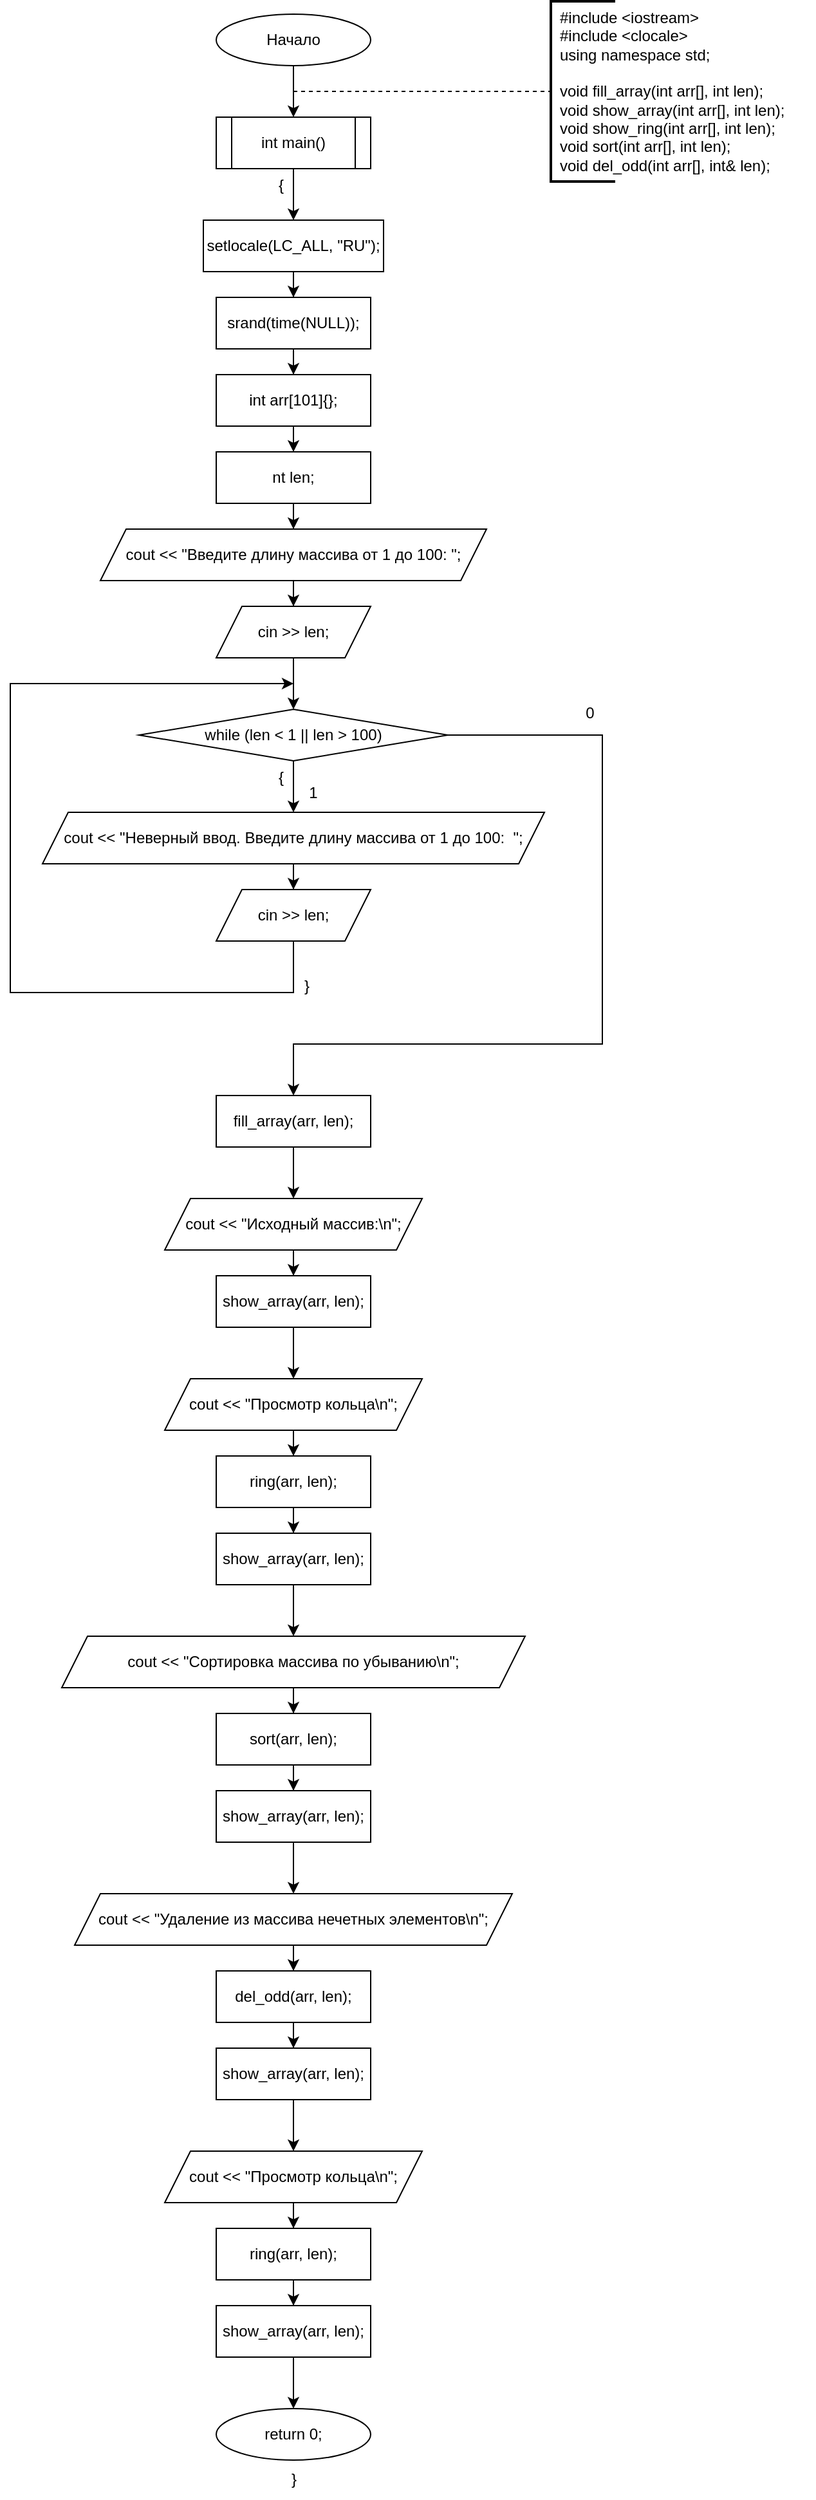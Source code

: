 <mxfile version="25.0.2" pages="6">
  <diagram name="main" id="YFpKVsFgdkM4adxMv6vV">
    <mxGraphModel dx="1985" dy="1103" grid="1" gridSize="10" guides="1" tooltips="1" connect="1" arrows="1" fold="1" page="1" pageScale="1" pageWidth="827" pageHeight="1169" math="0" shadow="0">
      <root>
        <mxCell id="0" />
        <mxCell id="1" parent="0" />
        <mxCell id="N08GPsVAarcSek8tAdOz-5" value="" style="edgeStyle=orthogonalEdgeStyle;rounded=0;orthogonalLoop=1;jettySize=auto;html=1;" parent="1" source="N08GPsVAarcSek8tAdOz-2" target="N08GPsVAarcSek8tAdOz-4" edge="1">
          <mxGeometry relative="1" as="geometry" />
        </mxCell>
        <mxCell id="N08GPsVAarcSek8tAdOz-2" value="Начало" style="ellipse;whiteSpace=wrap;html=1;" parent="1" vertex="1">
          <mxGeometry x="300" y="80" width="120" height="40" as="geometry" />
        </mxCell>
        <mxCell id="N08GPsVAarcSek8tAdOz-10" value="" style="edgeStyle=orthogonalEdgeStyle;rounded=0;orthogonalLoop=1;jettySize=auto;html=1;" parent="1" source="N08GPsVAarcSek8tAdOz-4" target="N08GPsVAarcSek8tAdOz-9" edge="1">
          <mxGeometry relative="1" as="geometry" />
        </mxCell>
        <mxCell id="N08GPsVAarcSek8tAdOz-4" value="int main()" style="shape=process;whiteSpace=wrap;html=1;backgroundOutline=1;" parent="1" vertex="1">
          <mxGeometry x="300" y="160" width="120" height="40" as="geometry" />
        </mxCell>
        <mxCell id="N08GPsVAarcSek8tAdOz-6" value="" style="endArrow=none;dashed=1;html=1;rounded=0;" parent="1" target="N08GPsVAarcSek8tAdOz-7" edge="1">
          <mxGeometry width="50" height="50" relative="1" as="geometry">
            <mxPoint x="360" y="140" as="sourcePoint" />
            <mxPoint x="520" y="140" as="targetPoint" />
          </mxGeometry>
        </mxCell>
        <mxCell id="N08GPsVAarcSek8tAdOz-7" value="" style="strokeWidth=2;html=1;shape=mxgraph.flowchart.annotation_1;align=left;pointerEvents=1;" parent="1" vertex="1">
          <mxGeometry x="560" y="70" width="50" height="140" as="geometry" />
        </mxCell>
        <mxCell id="N08GPsVAarcSek8tAdOz-8" value="&lt;div&gt;#include &amp;lt;iostream&amp;gt;&lt;/div&gt;&lt;div&gt;#include &amp;lt;clocale&amp;gt;&lt;/div&gt;&lt;div&gt;using namespace std;&lt;/div&gt;&lt;div&gt;&lt;br&gt;&lt;/div&gt;&lt;div&gt;void fill_array(int arr[], int len);&lt;/div&gt;&lt;div&gt;void show_array(int arr[], int len);&lt;/div&gt;&lt;div&gt;void show_ring(int arr[], int len);&lt;/div&gt;&lt;div&gt;void sort(int arr[], int len);&lt;/div&gt;&lt;div&gt;void del_odd(int arr[], int&amp;amp; len);&lt;/div&gt;" style="text;html=1;align=left;verticalAlign=middle;resizable=0;points=[];autosize=1;strokeColor=none;fillColor=none;" parent="1" vertex="1">
          <mxGeometry x="565" y="70" width="200" height="140" as="geometry" />
        </mxCell>
        <mxCell id="N08GPsVAarcSek8tAdOz-13" value="" style="edgeStyle=orthogonalEdgeStyle;rounded=0;orthogonalLoop=1;jettySize=auto;html=1;" parent="1" source="N08GPsVAarcSek8tAdOz-9" target="N08GPsVAarcSek8tAdOz-12" edge="1">
          <mxGeometry relative="1" as="geometry" />
        </mxCell>
        <mxCell id="N08GPsVAarcSek8tAdOz-9" value="setlocale(LC_ALL, &quot;RU&quot;);" style="whiteSpace=wrap;html=1;" parent="1" vertex="1">
          <mxGeometry x="290" y="240" width="140" height="40" as="geometry" />
        </mxCell>
        <mxCell id="N08GPsVAarcSek8tAdOz-11" value="{" style="text;html=1;align=center;verticalAlign=middle;resizable=0;points=[];autosize=1;strokeColor=none;fillColor=none;" parent="1" vertex="1">
          <mxGeometry x="335" y="198" width="30" height="30" as="geometry" />
        </mxCell>
        <mxCell id="N08GPsVAarcSek8tAdOz-15" value="" style="edgeStyle=orthogonalEdgeStyle;rounded=0;orthogonalLoop=1;jettySize=auto;html=1;" parent="1" source="N08GPsVAarcSek8tAdOz-12" target="N08GPsVAarcSek8tAdOz-14" edge="1">
          <mxGeometry relative="1" as="geometry" />
        </mxCell>
        <mxCell id="N08GPsVAarcSek8tAdOz-12" value="srand(time(NULL));" style="whiteSpace=wrap;html=1;" parent="1" vertex="1">
          <mxGeometry x="300" y="300" width="120" height="40" as="geometry" />
        </mxCell>
        <mxCell id="N08GPsVAarcSek8tAdOz-17" value="" style="edgeStyle=orthogonalEdgeStyle;rounded=0;orthogonalLoop=1;jettySize=auto;html=1;" parent="1" source="N08GPsVAarcSek8tAdOz-14" target="N08GPsVAarcSek8tAdOz-16" edge="1">
          <mxGeometry relative="1" as="geometry" />
        </mxCell>
        <mxCell id="N08GPsVAarcSek8tAdOz-14" value="int arr[101]{};" style="whiteSpace=wrap;html=1;" parent="1" vertex="1">
          <mxGeometry x="300" y="360" width="120" height="40" as="geometry" />
        </mxCell>
        <mxCell id="N08GPsVAarcSek8tAdOz-19" value="" style="edgeStyle=orthogonalEdgeStyle;rounded=0;orthogonalLoop=1;jettySize=auto;html=1;" parent="1" source="N08GPsVAarcSek8tAdOz-16" target="N08GPsVAarcSek8tAdOz-18" edge="1">
          <mxGeometry relative="1" as="geometry" />
        </mxCell>
        <mxCell id="N08GPsVAarcSek8tAdOz-16" value="nt len;" style="whiteSpace=wrap;html=1;" parent="1" vertex="1">
          <mxGeometry x="300" y="420" width="120" height="40" as="geometry" />
        </mxCell>
        <mxCell id="N08GPsVAarcSek8tAdOz-21" value="" style="edgeStyle=orthogonalEdgeStyle;rounded=0;orthogonalLoop=1;jettySize=auto;html=1;" parent="1" source="N08GPsVAarcSek8tAdOz-18" target="N08GPsVAarcSek8tAdOz-20" edge="1">
          <mxGeometry relative="1" as="geometry" />
        </mxCell>
        <mxCell id="N08GPsVAarcSek8tAdOz-18" value="cout &amp;lt;&amp;lt; &quot;Введите длину массива от 1 до 100: &quot;;" style="shape=parallelogram;perimeter=parallelogramPerimeter;whiteSpace=wrap;html=1;fixedSize=1;" parent="1" vertex="1">
          <mxGeometry x="210" y="480" width="300" height="40" as="geometry" />
        </mxCell>
        <mxCell id="N08GPsVAarcSek8tAdOz-23" value="" style="edgeStyle=orthogonalEdgeStyle;rounded=0;orthogonalLoop=1;jettySize=auto;html=1;" parent="1" source="N08GPsVAarcSek8tAdOz-20" target="N08GPsVAarcSek8tAdOz-22" edge="1">
          <mxGeometry relative="1" as="geometry" />
        </mxCell>
        <mxCell id="N08GPsVAarcSek8tAdOz-20" value="cin &amp;gt;&amp;gt; len;" style="shape=parallelogram;perimeter=parallelogramPerimeter;whiteSpace=wrap;html=1;fixedSize=1;" parent="1" vertex="1">
          <mxGeometry x="300" y="540" width="120" height="40" as="geometry" />
        </mxCell>
        <mxCell id="N08GPsVAarcSek8tAdOz-25" value="" style="edgeStyle=orthogonalEdgeStyle;rounded=0;orthogonalLoop=1;jettySize=auto;html=1;" parent="1" source="N08GPsVAarcSek8tAdOz-22" target="N08GPsVAarcSek8tAdOz-24" edge="1">
          <mxGeometry relative="1" as="geometry" />
        </mxCell>
        <mxCell id="N08GPsVAarcSek8tAdOz-31" style="edgeStyle=orthogonalEdgeStyle;rounded=0;orthogonalLoop=1;jettySize=auto;html=1;entryX=0.5;entryY=0;entryDx=0;entryDy=0;" parent="1" source="N08GPsVAarcSek8tAdOz-22" target="N08GPsVAarcSek8tAdOz-34" edge="1">
          <mxGeometry relative="1" as="geometry">
            <mxPoint x="360" y="920" as="targetPoint" />
            <Array as="points">
              <mxPoint x="600" y="640" />
              <mxPoint x="600" y="880" />
              <mxPoint x="360" y="880" />
            </Array>
          </mxGeometry>
        </mxCell>
        <mxCell id="N08GPsVAarcSek8tAdOz-22" value="while (len &amp;lt; 1 || len &amp;gt; 100)" style="rhombus;whiteSpace=wrap;html=1;" parent="1" vertex="1">
          <mxGeometry x="240" y="620" width="240" height="40" as="geometry" />
        </mxCell>
        <mxCell id="N08GPsVAarcSek8tAdOz-29" value="" style="edgeStyle=orthogonalEdgeStyle;rounded=0;orthogonalLoop=1;jettySize=auto;html=1;" parent="1" source="N08GPsVAarcSek8tAdOz-24" target="N08GPsVAarcSek8tAdOz-28" edge="1">
          <mxGeometry relative="1" as="geometry" />
        </mxCell>
        <mxCell id="N08GPsVAarcSek8tAdOz-24" value="cout &amp;lt;&amp;lt; &quot;Неверный ввод. Введите длину массива от 1 до 100:&amp;nbsp; &quot;;" style="shape=parallelogram;perimeter=parallelogramPerimeter;whiteSpace=wrap;html=1;fixedSize=1;" parent="1" vertex="1">
          <mxGeometry x="165" y="700" width="390" height="40" as="geometry" />
        </mxCell>
        <mxCell id="N08GPsVAarcSek8tAdOz-26" value="{" style="text;html=1;align=center;verticalAlign=middle;resizable=0;points=[];autosize=1;strokeColor=none;fillColor=none;" parent="1" vertex="1">
          <mxGeometry x="335" y="658" width="30" height="30" as="geometry" />
        </mxCell>
        <mxCell id="N08GPsVAarcSek8tAdOz-27" value="1" style="text;html=1;align=center;verticalAlign=middle;resizable=0;points=[];autosize=1;strokeColor=none;fillColor=none;" parent="1" vertex="1">
          <mxGeometry x="360" y="670" width="30" height="30" as="geometry" />
        </mxCell>
        <mxCell id="N08GPsVAarcSek8tAdOz-30" style="edgeStyle=orthogonalEdgeStyle;rounded=0;orthogonalLoop=1;jettySize=auto;html=1;exitX=0.5;exitY=1;exitDx=0;exitDy=0;" parent="1" source="N08GPsVAarcSek8tAdOz-28" edge="1">
          <mxGeometry relative="1" as="geometry">
            <mxPoint x="360" y="600" as="targetPoint" />
            <Array as="points">
              <mxPoint x="360" y="840" />
              <mxPoint x="140" y="840" />
            </Array>
          </mxGeometry>
        </mxCell>
        <mxCell id="N08GPsVAarcSek8tAdOz-28" value="cin &amp;gt;&amp;gt; len;" style="shape=parallelogram;perimeter=parallelogramPerimeter;whiteSpace=wrap;html=1;fixedSize=1;" parent="1" vertex="1">
          <mxGeometry x="300" y="760" width="120" height="40" as="geometry" />
        </mxCell>
        <mxCell id="N08GPsVAarcSek8tAdOz-32" value="0" style="text;html=1;align=center;verticalAlign=middle;resizable=0;points=[];autosize=1;strokeColor=none;fillColor=none;" parent="1" vertex="1">
          <mxGeometry x="575" y="608" width="30" height="30" as="geometry" />
        </mxCell>
        <mxCell id="N08GPsVAarcSek8tAdOz-33" value="}" style="text;html=1;align=center;verticalAlign=middle;resizable=0;points=[];autosize=1;strokeColor=none;fillColor=none;" parent="1" vertex="1">
          <mxGeometry x="355" y="820" width="30" height="30" as="geometry" />
        </mxCell>
        <mxCell id="N08GPsVAarcSek8tAdOz-36" value="" style="edgeStyle=orthogonalEdgeStyle;rounded=0;orthogonalLoop=1;jettySize=auto;html=1;" parent="1" source="N08GPsVAarcSek8tAdOz-34" target="N08GPsVAarcSek8tAdOz-35" edge="1">
          <mxGeometry relative="1" as="geometry" />
        </mxCell>
        <mxCell id="N08GPsVAarcSek8tAdOz-34" value="fill_array(arr, len);" style="rounded=0;whiteSpace=wrap;html=1;" parent="1" vertex="1">
          <mxGeometry x="300" y="920" width="120" height="40" as="geometry" />
        </mxCell>
        <mxCell id="N08GPsVAarcSek8tAdOz-40" value="" style="edgeStyle=orthogonalEdgeStyle;rounded=0;orthogonalLoop=1;jettySize=auto;html=1;" parent="1" source="N08GPsVAarcSek8tAdOz-35" target="N08GPsVAarcSek8tAdOz-39" edge="1">
          <mxGeometry relative="1" as="geometry" />
        </mxCell>
        <mxCell id="N08GPsVAarcSek8tAdOz-35" value="cout &amp;lt;&amp;lt; &quot;Исходный массив:\n&quot;;" style="shape=parallelogram;perimeter=parallelogramPerimeter;whiteSpace=wrap;html=1;fixedSize=1;rounded=0;" parent="1" vertex="1">
          <mxGeometry x="260" y="1000" width="200" height="40" as="geometry" />
        </mxCell>
        <mxCell id="N08GPsVAarcSek8tAdOz-42" value="" style="edgeStyle=orthogonalEdgeStyle;rounded=0;orthogonalLoop=1;jettySize=auto;html=1;" parent="1" source="N08GPsVAarcSek8tAdOz-39" target="N08GPsVAarcSek8tAdOz-41" edge="1">
          <mxGeometry relative="1" as="geometry" />
        </mxCell>
        <mxCell id="N08GPsVAarcSek8tAdOz-39" value="show_array(arr, len);" style="whiteSpace=wrap;html=1;rounded=0;" parent="1" vertex="1">
          <mxGeometry x="300" y="1060" width="120" height="40" as="geometry" />
        </mxCell>
        <mxCell id="N08GPsVAarcSek8tAdOz-44" value="" style="edgeStyle=orthogonalEdgeStyle;rounded=0;orthogonalLoop=1;jettySize=auto;html=1;" parent="1" source="N08GPsVAarcSek8tAdOz-41" target="zgWOPYCDHgMhKKm8NiEE-2" edge="1">
          <mxGeometry relative="1" as="geometry">
            <mxPoint x="360" y="1200" as="targetPoint" />
          </mxGeometry>
        </mxCell>
        <mxCell id="N08GPsVAarcSek8tAdOz-41" value="cout &amp;lt;&amp;lt; &quot;Просмотр кольца\n&quot;;" style="shape=parallelogram;perimeter=parallelogramPerimeter;whiteSpace=wrap;html=1;fixedSize=1;rounded=0;" parent="1" vertex="1">
          <mxGeometry x="260" y="1140" width="200" height="40" as="geometry" />
        </mxCell>
        <mxCell id="N08GPsVAarcSek8tAdOz-48" value="" style="edgeStyle=orthogonalEdgeStyle;rounded=0;orthogonalLoop=1;jettySize=auto;html=1;" parent="1" source="N08GPsVAarcSek8tAdOz-45" target="N08GPsVAarcSek8tAdOz-47" edge="1">
          <mxGeometry relative="1" as="geometry" />
        </mxCell>
        <mxCell id="N08GPsVAarcSek8tAdOz-45" value="cout &amp;lt;&amp;lt; &quot;Сортировка массива по убыванию\n&quot;;" style="shape=parallelogram;perimeter=parallelogramPerimeter;whiteSpace=wrap;html=1;fixedSize=1;rounded=0;" parent="1" vertex="1">
          <mxGeometry x="180" y="1340" width="360" height="40" as="geometry" />
        </mxCell>
        <mxCell id="N08GPsVAarcSek8tAdOz-50" value="" style="edgeStyle=orthogonalEdgeStyle;rounded=0;orthogonalLoop=1;jettySize=auto;html=1;" parent="1" source="N08GPsVAarcSek8tAdOz-47" target="N08GPsVAarcSek8tAdOz-49" edge="1">
          <mxGeometry relative="1" as="geometry" />
        </mxCell>
        <mxCell id="N08GPsVAarcSek8tAdOz-47" value="sort(arr, len);" style="whiteSpace=wrap;html=1;rounded=0;" parent="1" vertex="1">
          <mxGeometry x="300" y="1400" width="120" height="40" as="geometry" />
        </mxCell>
        <mxCell id="N08GPsVAarcSek8tAdOz-52" value="" style="edgeStyle=orthogonalEdgeStyle;rounded=0;orthogonalLoop=1;jettySize=auto;html=1;" parent="1" source="N08GPsVAarcSek8tAdOz-49" target="N08GPsVAarcSek8tAdOz-51" edge="1">
          <mxGeometry relative="1" as="geometry" />
        </mxCell>
        <mxCell id="N08GPsVAarcSek8tAdOz-49" value="show_array(arr, len);" style="whiteSpace=wrap;html=1;rounded=0;" parent="1" vertex="1">
          <mxGeometry x="300" y="1460" width="120" height="40" as="geometry" />
        </mxCell>
        <mxCell id="N08GPsVAarcSek8tAdOz-54" value="" style="edgeStyle=orthogonalEdgeStyle;rounded=0;orthogonalLoop=1;jettySize=auto;html=1;" parent="1" source="N08GPsVAarcSek8tAdOz-51" target="N08GPsVAarcSek8tAdOz-53" edge="1">
          <mxGeometry relative="1" as="geometry" />
        </mxCell>
        <mxCell id="N08GPsVAarcSek8tAdOz-51" value="cout &amp;lt;&amp;lt; &quot;Удаление из массива нечетных элементов\n&quot;;" style="shape=parallelogram;perimeter=parallelogramPerimeter;whiteSpace=wrap;html=1;fixedSize=1;rounded=0;" parent="1" vertex="1">
          <mxGeometry x="190" y="1540" width="340" height="40" as="geometry" />
        </mxCell>
        <mxCell id="N08GPsVAarcSek8tAdOz-56" value="" style="edgeStyle=orthogonalEdgeStyle;rounded=0;orthogonalLoop=1;jettySize=auto;html=1;" parent="1" source="N08GPsVAarcSek8tAdOz-53" target="N08GPsVAarcSek8tAdOz-55" edge="1">
          <mxGeometry relative="1" as="geometry" />
        </mxCell>
        <mxCell id="N08GPsVAarcSek8tAdOz-53" value="del_odd(arr, len);" style="whiteSpace=wrap;html=1;rounded=0;" parent="1" vertex="1">
          <mxGeometry x="300" y="1600" width="120" height="40" as="geometry" />
        </mxCell>
        <mxCell id="N08GPsVAarcSek8tAdOz-58" value="" style="edgeStyle=orthogonalEdgeStyle;rounded=0;orthogonalLoop=1;jettySize=auto;html=1;entryX=0.5;entryY=0;entryDx=0;entryDy=0;" parent="1" source="N08GPsVAarcSek8tAdOz-55" target="zgWOPYCDHgMhKKm8NiEE-7" edge="1">
          <mxGeometry relative="1" as="geometry">
            <mxPoint x="360" y="1740" as="targetPoint" />
          </mxGeometry>
        </mxCell>
        <mxCell id="N08GPsVAarcSek8tAdOz-55" value="show_array(arr, len);" style="whiteSpace=wrap;html=1;rounded=0;" parent="1" vertex="1">
          <mxGeometry x="300" y="1660" width="120" height="40" as="geometry" />
        </mxCell>
        <mxCell id="N08GPsVAarcSek8tAdOz-61" value="return 0;" style="ellipse;whiteSpace=wrap;html=1;" parent="1" vertex="1">
          <mxGeometry x="300" y="1940" width="120" height="40" as="geometry" />
        </mxCell>
        <mxCell id="N08GPsVAarcSek8tAdOz-63" value="}" style="text;html=1;align=center;verticalAlign=middle;resizable=0;points=[];autosize=1;strokeColor=none;fillColor=none;" parent="1" vertex="1">
          <mxGeometry x="345" y="1980" width="30" height="30" as="geometry" />
        </mxCell>
        <mxCell id="zgWOPYCDHgMhKKm8NiEE-4" value="" style="edgeStyle=orthogonalEdgeStyle;rounded=0;orthogonalLoop=1;jettySize=auto;html=1;" parent="1" source="zgWOPYCDHgMhKKm8NiEE-2" target="zgWOPYCDHgMhKKm8NiEE-3" edge="1">
          <mxGeometry relative="1" as="geometry" />
        </mxCell>
        <mxCell id="zgWOPYCDHgMhKKm8NiEE-2" value="ring(arr, len);" style="rounded=0;whiteSpace=wrap;html=1;" parent="1" vertex="1">
          <mxGeometry x="300" y="1200" width="120" height="40" as="geometry" />
        </mxCell>
        <mxCell id="zgWOPYCDHgMhKKm8NiEE-5" style="edgeStyle=orthogonalEdgeStyle;rounded=0;orthogonalLoop=1;jettySize=auto;html=1;entryX=0.5;entryY=0;entryDx=0;entryDy=0;" parent="1" source="zgWOPYCDHgMhKKm8NiEE-3" target="N08GPsVAarcSek8tAdOz-45" edge="1">
          <mxGeometry relative="1" as="geometry" />
        </mxCell>
        <mxCell id="zgWOPYCDHgMhKKm8NiEE-3" value="show_array(arr, len);" style="whiteSpace=wrap;html=1;rounded=0;" parent="1" vertex="1">
          <mxGeometry x="300" y="1260" width="120" height="40" as="geometry" />
        </mxCell>
        <mxCell id="zgWOPYCDHgMhKKm8NiEE-6" value="" style="edgeStyle=orthogonalEdgeStyle;rounded=0;orthogonalLoop=1;jettySize=auto;html=1;" parent="1" source="zgWOPYCDHgMhKKm8NiEE-7" target="zgWOPYCDHgMhKKm8NiEE-9" edge="1">
          <mxGeometry relative="1" as="geometry">
            <mxPoint x="360" y="1800" as="targetPoint" />
          </mxGeometry>
        </mxCell>
        <mxCell id="zgWOPYCDHgMhKKm8NiEE-7" value="cout &amp;lt;&amp;lt; &quot;Просмотр кольца\n&quot;;" style="shape=parallelogram;perimeter=parallelogramPerimeter;whiteSpace=wrap;html=1;fixedSize=1;rounded=0;" parent="1" vertex="1">
          <mxGeometry x="260" y="1740" width="200" height="40" as="geometry" />
        </mxCell>
        <mxCell id="zgWOPYCDHgMhKKm8NiEE-8" value="" style="edgeStyle=orthogonalEdgeStyle;rounded=0;orthogonalLoop=1;jettySize=auto;html=1;" parent="1" source="zgWOPYCDHgMhKKm8NiEE-9" target="zgWOPYCDHgMhKKm8NiEE-10" edge="1">
          <mxGeometry relative="1" as="geometry" />
        </mxCell>
        <mxCell id="zgWOPYCDHgMhKKm8NiEE-9" value="ring(arr, len);" style="rounded=0;whiteSpace=wrap;html=1;" parent="1" vertex="1">
          <mxGeometry x="300" y="1800" width="120" height="40" as="geometry" />
        </mxCell>
        <mxCell id="zgWOPYCDHgMhKKm8NiEE-11" style="edgeStyle=orthogonalEdgeStyle;rounded=0;orthogonalLoop=1;jettySize=auto;html=1;entryX=0.5;entryY=0;entryDx=0;entryDy=0;" parent="1" source="zgWOPYCDHgMhKKm8NiEE-10" target="N08GPsVAarcSek8tAdOz-61" edge="1">
          <mxGeometry relative="1" as="geometry" />
        </mxCell>
        <mxCell id="zgWOPYCDHgMhKKm8NiEE-10" value="show_array(arr, len);" style="whiteSpace=wrap;html=1;rounded=0;" parent="1" vertex="1">
          <mxGeometry x="300" y="1860" width="120" height="40" as="geometry" />
        </mxCell>
      </root>
    </mxGraphModel>
  </diagram>
  <diagram id="q9pyjtKyAl_wgvt6vfv4" name="fill_array">
    <mxGraphModel dx="1433" dy="797" grid="1" gridSize="10" guides="1" tooltips="1" connect="1" arrows="1" fold="1" page="1" pageScale="1" pageWidth="827" pageHeight="1169" math="0" shadow="0">
      <root>
        <mxCell id="0" />
        <mxCell id="1" parent="0" />
        <mxCell id="GOV4DRvcredEMDEEBOmm-4" value="" style="edgeStyle=orthogonalEdgeStyle;rounded=0;orthogonalLoop=1;jettySize=auto;html=1;" edge="1" parent="1" source="GOV4DRvcredEMDEEBOmm-2" target="GOV4DRvcredEMDEEBOmm-3">
          <mxGeometry relative="1" as="geometry" />
        </mxCell>
        <mxCell id="GOV4DRvcredEMDEEBOmm-2" value="void fill_array(int arr[], int len)" style="shape=process;whiteSpace=wrap;html=1;backgroundOutline=1;" vertex="1" parent="1">
          <mxGeometry x="340" y="80" width="200" height="40" as="geometry" />
        </mxCell>
        <mxCell id="GOV4DRvcredEMDEEBOmm-7" value="" style="edgeStyle=orthogonalEdgeStyle;rounded=0;orthogonalLoop=1;jettySize=auto;html=1;" edge="1" parent="1" source="GOV4DRvcredEMDEEBOmm-3" target="GOV4DRvcredEMDEEBOmm-6">
          <mxGeometry relative="1" as="geometry" />
        </mxCell>
        <mxCell id="GOV4DRvcredEMDEEBOmm-10" style="edgeStyle=orthogonalEdgeStyle;rounded=0;orthogonalLoop=1;jettySize=auto;html=1;" edge="1" parent="1" source="GOV4DRvcredEMDEEBOmm-3">
          <mxGeometry relative="1" as="geometry">
            <mxPoint x="440" y="400" as="targetPoint" />
            <Array as="points">
              <mxPoint x="561" y="180" />
              <mxPoint x="561" y="360" />
            </Array>
          </mxGeometry>
        </mxCell>
        <mxCell id="GOV4DRvcredEMDEEBOmm-3" value="for (int i = 0; i &amp;lt; len; i++)" style="shape=hexagon;perimeter=hexagonPerimeter2;whiteSpace=wrap;html=1;fixedSize=1;" vertex="1" parent="1">
          <mxGeometry x="360" y="160" width="160" height="40" as="geometry" />
        </mxCell>
        <mxCell id="GOV4DRvcredEMDEEBOmm-5" value="{" style="text;html=1;align=center;verticalAlign=middle;resizable=0;points=[];autosize=1;strokeColor=none;fillColor=none;" vertex="1" parent="1">
          <mxGeometry x="415" y="118" width="30" height="30" as="geometry" />
        </mxCell>
        <mxCell id="GOV4DRvcredEMDEEBOmm-9" style="edgeStyle=orthogonalEdgeStyle;rounded=0;orthogonalLoop=1;jettySize=auto;html=1;exitX=0.5;exitY=1;exitDx=0;exitDy=0;entryX=0;entryY=0.5;entryDx=0;entryDy=0;" edge="1" parent="1" source="GOV4DRvcredEMDEEBOmm-6" target="GOV4DRvcredEMDEEBOmm-3">
          <mxGeometry relative="1" as="geometry">
            <mxPoint x="320" y="180" as="targetPoint" />
            <Array as="points">
              <mxPoint x="440" y="320" />
              <mxPoint x="320" y="320" />
              <mxPoint x="320" y="180" />
            </Array>
          </mxGeometry>
        </mxCell>
        <mxCell id="GOV4DRvcredEMDEEBOmm-6" value="arr[i] = rand() % 30 + 1;" style="whiteSpace=wrap;html=1;" vertex="1" parent="1">
          <mxGeometry x="370" y="240" width="140" height="40" as="geometry" />
        </mxCell>
        <mxCell id="GOV4DRvcredEMDEEBOmm-8" value="1" style="text;html=1;align=center;verticalAlign=middle;resizable=0;points=[];autosize=1;strokeColor=none;fillColor=none;" vertex="1" parent="1">
          <mxGeometry x="440" y="210" width="30" height="30" as="geometry" />
        </mxCell>
        <mxCell id="GOV4DRvcredEMDEEBOmm-11" value="0" style="text;html=1;align=center;verticalAlign=middle;resizable=0;points=[];autosize=1;strokeColor=none;fillColor=none;" vertex="1" parent="1">
          <mxGeometry x="535" y="158" width="30" height="30" as="geometry" />
        </mxCell>
        <mxCell id="GOV4DRvcredEMDEEBOmm-12" value="return;" style="ellipse;whiteSpace=wrap;html=1;" vertex="1" parent="1">
          <mxGeometry x="380" y="400" width="120" height="40" as="geometry" />
        </mxCell>
        <mxCell id="GOV4DRvcredEMDEEBOmm-13" value="}" style="text;html=1;align=center;verticalAlign=middle;resizable=0;points=[];autosize=1;strokeColor=none;fillColor=none;" vertex="1" parent="1">
          <mxGeometry x="425" y="440" width="30" height="30" as="geometry" />
        </mxCell>
      </root>
    </mxGraphModel>
  </diagram>
  <diagram id="T_dIkBuGq_-9KERbMKde" name="show_array">
    <mxGraphModel dx="1720" dy="956" grid="1" gridSize="10" guides="1" tooltips="1" connect="1" arrows="1" fold="1" page="1" pageScale="1" pageWidth="827" pageHeight="1169" math="0" shadow="0">
      <root>
        <mxCell id="0" />
        <mxCell id="1" parent="0" />
        <mxCell id="eTt1iNI3j-v3wR0wqw7--4" value="" style="edgeStyle=orthogonalEdgeStyle;rounded=0;orthogonalLoop=1;jettySize=auto;html=1;" edge="1" parent="1" source="eTt1iNI3j-v3wR0wqw7--2" target="eTt1iNI3j-v3wR0wqw7--3">
          <mxGeometry relative="1" as="geometry" />
        </mxCell>
        <mxCell id="eTt1iNI3j-v3wR0wqw7--2" value="void show_array(int arr[], int len)" style="shape=process;whiteSpace=wrap;html=1;backgroundOutline=1;" vertex="1" parent="1">
          <mxGeometry x="320" y="80" width="240" height="40" as="geometry" />
        </mxCell>
        <mxCell id="eTt1iNI3j-v3wR0wqw7--7" value="" style="edgeStyle=orthogonalEdgeStyle;rounded=0;orthogonalLoop=1;jettySize=auto;html=1;" edge="1" parent="1" source="eTt1iNI3j-v3wR0wqw7--3" target="eTt1iNI3j-v3wR0wqw7--6">
          <mxGeometry relative="1" as="geometry" />
        </mxCell>
        <mxCell id="eTt1iNI3j-v3wR0wqw7--3" value="cout &amp;lt;&amp;lt; &#39;{&#39;;" style="shape=parallelogram;perimeter=parallelogramPerimeter;whiteSpace=wrap;html=1;fixedSize=1;" vertex="1" parent="1">
          <mxGeometry x="380" y="160" width="120" height="40" as="geometry" />
        </mxCell>
        <mxCell id="eTt1iNI3j-v3wR0wqw7--5" value="{" style="text;html=1;align=center;verticalAlign=middle;resizable=0;points=[];autosize=1;strokeColor=none;fillColor=none;" vertex="1" parent="1">
          <mxGeometry x="414" y="118" width="30" height="30" as="geometry" />
        </mxCell>
        <mxCell id="eTt1iNI3j-v3wR0wqw7--9" value="" style="edgeStyle=orthogonalEdgeStyle;rounded=0;orthogonalLoop=1;jettySize=auto;html=1;" edge="1" parent="1" source="eTt1iNI3j-v3wR0wqw7--6" target="eTt1iNI3j-v3wR0wqw7--8">
          <mxGeometry relative="1" as="geometry" />
        </mxCell>
        <mxCell id="eTt1iNI3j-v3wR0wqw7--16" style="edgeStyle=orthogonalEdgeStyle;rounded=0;orthogonalLoop=1;jettySize=auto;html=1;" edge="1" parent="1" source="eTt1iNI3j-v3wR0wqw7--6" target="eTt1iNI3j-v3wR0wqw7--19">
          <mxGeometry relative="1" as="geometry">
            <mxPoint x="440" y="560" as="targetPoint" />
            <Array as="points">
              <mxPoint x="601" y="260" />
              <mxPoint x="601" y="520" />
            </Array>
          </mxGeometry>
        </mxCell>
        <mxCell id="eTt1iNI3j-v3wR0wqw7--6" value="for (int i = 0; i &amp;lt; len; i++)" style="shape=hexagon;perimeter=hexagonPerimeter2;whiteSpace=wrap;html=1;fixedSize=1;" vertex="1" parent="1">
          <mxGeometry x="365" y="240" width="150" height="40" as="geometry" />
        </mxCell>
        <mxCell id="eTt1iNI3j-v3wR0wqw7--12" value="" style="edgeStyle=orthogonalEdgeStyle;rounded=0;orthogonalLoop=1;jettySize=auto;html=1;" edge="1" parent="1" source="eTt1iNI3j-v3wR0wqw7--8" target="eTt1iNI3j-v3wR0wqw7--11">
          <mxGeometry relative="1" as="geometry" />
        </mxCell>
        <mxCell id="eTt1iNI3j-v3wR0wqw7--8" value="cout &amp;lt;&amp;lt; arr[i];" style="shape=parallelogram;perimeter=parallelogramPerimeter;whiteSpace=wrap;html=1;fixedSize=1;" vertex="1" parent="1">
          <mxGeometry x="380" y="320" width="120" height="40" as="geometry" />
        </mxCell>
        <mxCell id="eTt1iNI3j-v3wR0wqw7--10" value="{" style="text;html=1;align=center;verticalAlign=middle;resizable=0;points=[];autosize=1;strokeColor=none;fillColor=none;" vertex="1" parent="1">
          <mxGeometry x="415" y="278" width="30" height="30" as="geometry" />
        </mxCell>
        <mxCell id="eTt1iNI3j-v3wR0wqw7--14" style="edgeStyle=orthogonalEdgeStyle;rounded=0;orthogonalLoop=1;jettySize=auto;html=1;exitX=0.5;exitY=1;exitDx=0;exitDy=0;entryX=0;entryY=0.5;entryDx=0;entryDy=0;" edge="1" parent="1" source="eTt1iNI3j-v3wR0wqw7--11" target="eTt1iNI3j-v3wR0wqw7--6">
          <mxGeometry relative="1" as="geometry">
            <mxPoint x="280" y="260" as="targetPoint" />
            <Array as="points">
              <mxPoint x="440" y="480" />
              <mxPoint x="280" y="480" />
              <mxPoint x="280" y="260" />
            </Array>
          </mxGeometry>
        </mxCell>
        <mxCell id="eTt1iNI3j-v3wR0wqw7--11" value="cout &amp;lt;&amp;lt; ((i == len - 1) ? &quot;}\n\n&quot; : &quot;, &quot;);" style="shape=parallelogram;perimeter=parallelogramPerimeter;whiteSpace=wrap;html=1;fixedSize=1;" vertex="1" parent="1">
          <mxGeometry x="320" y="400" width="240" height="40" as="geometry" />
        </mxCell>
        <mxCell id="eTt1iNI3j-v3wR0wqw7--13" value="1" style="text;html=1;align=center;verticalAlign=middle;resizable=0;points=[];autosize=1;strokeColor=none;fillColor=none;" vertex="1" parent="1">
          <mxGeometry x="435" y="290" width="30" height="30" as="geometry" />
        </mxCell>
        <mxCell id="eTt1iNI3j-v3wR0wqw7--15" value="}" style="text;html=1;align=center;verticalAlign=middle;resizable=0;points=[];autosize=1;strokeColor=none;fillColor=none;" vertex="1" parent="1">
          <mxGeometry x="435" y="448" width="30" height="30" as="geometry" />
        </mxCell>
        <mxCell id="eTt1iNI3j-v3wR0wqw7--17" value="0" style="text;html=1;align=center;verticalAlign=middle;resizable=0;points=[];autosize=1;strokeColor=none;fillColor=none;" vertex="1" parent="1">
          <mxGeometry x="575" y="238" width="30" height="30" as="geometry" />
        </mxCell>
        <mxCell id="eTt1iNI3j-v3wR0wqw7--20" style="edgeStyle=orthogonalEdgeStyle;rounded=0;orthogonalLoop=1;jettySize=auto;html=1;exitX=0;exitY=0.5;exitDx=0;exitDy=0;" edge="1" parent="1" source="eTt1iNI3j-v3wR0wqw7--19" target="eTt1iNI3j-v3wR0wqw7--21">
          <mxGeometry relative="1" as="geometry">
            <mxPoint x="360" y="640" as="targetPoint" />
          </mxGeometry>
        </mxCell>
        <mxCell id="eTt1iNI3j-v3wR0wqw7--23" style="edgeStyle=orthogonalEdgeStyle;rounded=0;orthogonalLoop=1;jettySize=auto;html=1;" edge="1" parent="1" source="eTt1iNI3j-v3wR0wqw7--19">
          <mxGeometry relative="1" as="geometry">
            <mxPoint x="440" y="720" as="targetPoint" />
            <Array as="points">
              <mxPoint x="521" y="580" />
              <mxPoint x="521" y="720" />
            </Array>
          </mxGeometry>
        </mxCell>
        <mxCell id="eTt1iNI3j-v3wR0wqw7--19" value="if (len == 0)" style="rhombus;whiteSpace=wrap;html=1;" vertex="1" parent="1">
          <mxGeometry x="385" y="560" width="110" height="40" as="geometry" />
        </mxCell>
        <mxCell id="eTt1iNI3j-v3wR0wqw7--22" style="edgeStyle=orthogonalEdgeStyle;rounded=0;orthogonalLoop=1;jettySize=auto;html=1;exitX=0.5;exitY=1;exitDx=0;exitDy=0;" edge="1" parent="1" source="eTt1iNI3j-v3wR0wqw7--21">
          <mxGeometry relative="1" as="geometry">
            <mxPoint x="440" y="720" as="targetPoint" />
            <Array as="points">
              <mxPoint x="360" y="720" />
            </Array>
          </mxGeometry>
        </mxCell>
        <mxCell id="eTt1iNI3j-v3wR0wqw7--21" value="cout &amp;lt;&amp;lt; &quot;}\n\n&quot;;" style="shape=parallelogram;perimeter=parallelogramPerimeter;whiteSpace=wrap;html=1;fixedSize=1;" vertex="1" parent="1">
          <mxGeometry x="300" y="640" width="120" height="40" as="geometry" />
        </mxCell>
        <mxCell id="eTt1iNI3j-v3wR0wqw7--24" value="1" style="text;html=1;align=center;verticalAlign=middle;resizable=0;points=[];autosize=1;strokeColor=none;fillColor=none;" vertex="1" parent="1">
          <mxGeometry x="355" y="558" width="30" height="30" as="geometry" />
        </mxCell>
        <mxCell id="eTt1iNI3j-v3wR0wqw7--25" value="0" style="text;html=1;align=center;verticalAlign=middle;resizable=0;points=[];autosize=1;strokeColor=none;fillColor=none;" vertex="1" parent="1">
          <mxGeometry x="495" y="558" width="30" height="30" as="geometry" />
        </mxCell>
        <mxCell id="eTt1iNI3j-v3wR0wqw7--26" value="" style="endArrow=classic;html=1;rounded=0;" edge="1" parent="1" target="eTt1iNI3j-v3wR0wqw7--27">
          <mxGeometry width="50" height="50" relative="1" as="geometry">
            <mxPoint x="440" y="720" as="sourcePoint" />
            <mxPoint x="440" y="760" as="targetPoint" />
          </mxGeometry>
        </mxCell>
        <mxCell id="eTt1iNI3j-v3wR0wqw7--27" value="return;" style="ellipse;whiteSpace=wrap;html=1;" vertex="1" parent="1">
          <mxGeometry x="380" y="760" width="120" height="40" as="geometry" />
        </mxCell>
        <mxCell id="eTt1iNI3j-v3wR0wqw7--28" value="}" style="text;html=1;align=center;verticalAlign=middle;resizable=0;points=[];autosize=1;strokeColor=none;fillColor=none;" vertex="1" parent="1">
          <mxGeometry x="425" y="798" width="30" height="30" as="geometry" />
        </mxCell>
      </root>
    </mxGraphModel>
  </diagram>
  <diagram id="MlFEJqJNApOGdH7_kHRQ" name="sort">
    <mxGraphModel dx="2150" dy="1195" grid="1" gridSize="10" guides="1" tooltips="1" connect="1" arrows="1" fold="1" page="1" pageScale="1" pageWidth="827" pageHeight="1169" math="0" shadow="0">
      <root>
        <mxCell id="0" />
        <mxCell id="1" parent="0" />
        <mxCell id="Mdc0UNyDGpb25isXPz4J-40" value="" style="group" vertex="1" connectable="0" parent="1">
          <mxGeometry x="200" y="80" width="445" height="1148" as="geometry" />
        </mxCell>
        <mxCell id="bibxjLWaED3GLV2JEN-i-4" value="" style="edgeStyle=orthogonalEdgeStyle;rounded=0;orthogonalLoop=1;jettySize=auto;html=1;" parent="Mdc0UNyDGpb25isXPz4J-40" source="bibxjLWaED3GLV2JEN-i-2" target="bibxjLWaED3GLV2JEN-i-3" edge="1">
          <mxGeometry relative="1" as="geometry" />
        </mxCell>
        <mxCell id="bibxjLWaED3GLV2JEN-i-2" value="void sort(int arr[], int len)" style="shape=process;whiteSpace=wrap;html=1;backgroundOutline=1;" parent="Mdc0UNyDGpb25isXPz4J-40" vertex="1">
          <mxGeometry x="150" width="180" height="40" as="geometry" />
        </mxCell>
        <mxCell id="bibxjLWaED3GLV2JEN-i-7" value="" style="edgeStyle=orthogonalEdgeStyle;rounded=0;orthogonalLoop=1;jettySize=auto;html=1;" parent="Mdc0UNyDGpb25isXPz4J-40" source="bibxjLWaED3GLV2JEN-i-3" target="bibxjLWaED3GLV2JEN-i-6" edge="1">
          <mxGeometry relative="1" as="geometry" />
        </mxCell>
        <mxCell id="bibxjLWaED3GLV2JEN-i-44" style="edgeStyle=orthogonalEdgeStyle;rounded=0;orthogonalLoop=1;jettySize=auto;html=1;" parent="Mdc0UNyDGpb25isXPz4J-40" source="bibxjLWaED3GLV2JEN-i-3" target="bibxjLWaED3GLV2JEN-i-45" edge="1">
          <mxGeometry relative="1" as="geometry">
            <mxPoint x="240" y="1080" as="targetPoint" />
            <Array as="points">
              <mxPoint x="440" y="100" />
              <mxPoint x="440" y="1040" />
            </Array>
          </mxGeometry>
        </mxCell>
        <mxCell id="bibxjLWaED3GLV2JEN-i-3" value="for (int i = 0; i &amp;lt; len - 1; i++)" style="shape=hexagon;perimeter=hexagonPerimeter2;whiteSpace=wrap;html=1;fixedSize=1;" parent="Mdc0UNyDGpb25isXPz4J-40" vertex="1">
          <mxGeometry x="155" y="80" width="170" height="40" as="geometry" />
        </mxCell>
        <mxCell id="bibxjLWaED3GLV2JEN-i-5" value="{" style="text;html=1;align=center;verticalAlign=middle;resizable=0;points=[];autosize=1;strokeColor=none;fillColor=none;" parent="Mdc0UNyDGpb25isXPz4J-40" vertex="1">
          <mxGeometry x="215" y="38" width="30" height="30" as="geometry" />
        </mxCell>
        <mxCell id="bibxjLWaED3GLV2JEN-i-11" value="" style="edgeStyle=orthogonalEdgeStyle;rounded=0;orthogonalLoop=1;jettySize=auto;html=1;" parent="Mdc0UNyDGpb25isXPz4J-40" source="bibxjLWaED3GLV2JEN-i-6" target="bibxjLWaED3GLV2JEN-i-10" edge="1">
          <mxGeometry relative="1" as="geometry" />
        </mxCell>
        <mxCell id="bibxjLWaED3GLV2JEN-i-6" value="int max_el = arr[i];" style="whiteSpace=wrap;html=1;" parent="Mdc0UNyDGpb25isXPz4J-40" vertex="1">
          <mxGeometry x="180" y="160" width="120" height="40" as="geometry" />
        </mxCell>
        <mxCell id="bibxjLWaED3GLV2JEN-i-8" value="{" style="text;html=1;align=center;verticalAlign=middle;resizable=0;points=[];autosize=1;strokeColor=none;fillColor=none;" parent="Mdc0UNyDGpb25isXPz4J-40" vertex="1">
          <mxGeometry x="215" y="118" width="30" height="30" as="geometry" />
        </mxCell>
        <mxCell id="bibxjLWaED3GLV2JEN-i-9" value="1" style="text;html=1;align=center;verticalAlign=middle;resizable=0;points=[];autosize=1;strokeColor=none;fillColor=none;" parent="Mdc0UNyDGpb25isXPz4J-40" vertex="1">
          <mxGeometry x="240" y="130" width="30" height="30" as="geometry" />
        </mxCell>
        <mxCell id="bibxjLWaED3GLV2JEN-i-17" value="" style="edgeStyle=orthogonalEdgeStyle;rounded=0;orthogonalLoop=1;jettySize=auto;html=1;" parent="Mdc0UNyDGpb25isXPz4J-40" source="bibxjLWaED3GLV2JEN-i-10" target="bibxjLWaED3GLV2JEN-i-16" edge="1">
          <mxGeometry relative="1" as="geometry" />
        </mxCell>
        <mxCell id="bibxjLWaED3GLV2JEN-i-10" value="int max_i = i;" style="whiteSpace=wrap;html=1;" parent="Mdc0UNyDGpb25isXPz4J-40" vertex="1">
          <mxGeometry x="180" y="240" width="120" height="40" as="geometry" />
        </mxCell>
        <mxCell id="bibxjLWaED3GLV2JEN-i-19" value="" style="edgeStyle=orthogonalEdgeStyle;rounded=0;orthogonalLoop=1;jettySize=auto;html=1;" parent="Mdc0UNyDGpb25isXPz4J-40" source="bibxjLWaED3GLV2JEN-i-16" target="bibxjLWaED3GLV2JEN-i-18" edge="1">
          <mxGeometry relative="1" as="geometry" />
        </mxCell>
        <mxCell id="bibxjLWaED3GLV2JEN-i-36" style="edgeStyle=orthogonalEdgeStyle;rounded=0;orthogonalLoop=1;jettySize=auto;html=1;" parent="Mdc0UNyDGpb25isXPz4J-40" source="bibxjLWaED3GLV2JEN-i-16" target="bibxjLWaED3GLV2JEN-i-37" edge="1">
          <mxGeometry relative="1" as="geometry">
            <mxPoint x="240" y="760" as="targetPoint" />
            <Array as="points">
              <mxPoint x="400" y="340" />
              <mxPoint x="400" y="720" />
            </Array>
          </mxGeometry>
        </mxCell>
        <mxCell id="bibxjLWaED3GLV2JEN-i-16" value="for (int j = i + 1; j &amp;lt; len; j++)" style="shape=hexagon;perimeter=hexagonPerimeter2;whiteSpace=wrap;html=1;fixedSize=1;" parent="Mdc0UNyDGpb25isXPz4J-40" vertex="1">
          <mxGeometry x="140" y="320" width="200" height="40" as="geometry" />
        </mxCell>
        <mxCell id="bibxjLWaED3GLV2JEN-i-21" style="edgeStyle=orthogonalEdgeStyle;rounded=0;orthogonalLoop=1;jettySize=auto;html=1;exitX=0;exitY=0.5;exitDx=0;exitDy=0;" parent="Mdc0UNyDGpb25isXPz4J-40" source="bibxjLWaED3GLV2JEN-i-18" target="bibxjLWaED3GLV2JEN-i-22" edge="1">
          <mxGeometry relative="1" as="geometry">
            <mxPoint x="120" y="480" as="targetPoint" />
          </mxGeometry>
        </mxCell>
        <mxCell id="bibxjLWaED3GLV2JEN-i-27" style="edgeStyle=orthogonalEdgeStyle;rounded=0;orthogonalLoop=1;jettySize=auto;html=1;" parent="Mdc0UNyDGpb25isXPz4J-40" source="bibxjLWaED3GLV2JEN-i-18" edge="1">
          <mxGeometry relative="1" as="geometry">
            <mxPoint x="240" y="640" as="targetPoint" />
            <Array as="points">
              <mxPoint x="361" y="420" />
              <mxPoint x="361" y="640" />
            </Array>
          </mxGeometry>
        </mxCell>
        <mxCell id="bibxjLWaED3GLV2JEN-i-18" value="if (arr[j] &amp;gt; max_el)" style="rhombus;whiteSpace=wrap;html=1;" parent="Mdc0UNyDGpb25isXPz4J-40" vertex="1">
          <mxGeometry x="160" y="400" width="160" height="40" as="geometry" />
        </mxCell>
        <mxCell id="bibxjLWaED3GLV2JEN-i-20" value="1" style="text;html=1;align=center;verticalAlign=middle;resizable=0;points=[];autosize=1;strokeColor=none;fillColor=none;" parent="Mdc0UNyDGpb25isXPz4J-40" vertex="1">
          <mxGeometry x="240" y="370" width="30" height="30" as="geometry" />
        </mxCell>
        <mxCell id="bibxjLWaED3GLV2JEN-i-24" value="" style="edgeStyle=orthogonalEdgeStyle;rounded=0;orthogonalLoop=1;jettySize=auto;html=1;" parent="Mdc0UNyDGpb25isXPz4J-40" source="bibxjLWaED3GLV2JEN-i-22" target="bibxjLWaED3GLV2JEN-i-23" edge="1">
          <mxGeometry relative="1" as="geometry" />
        </mxCell>
        <mxCell id="bibxjLWaED3GLV2JEN-i-22" value="max_el = arr[j];" style="rounded=0;whiteSpace=wrap;html=1;" parent="Mdc0UNyDGpb25isXPz4J-40" vertex="1">
          <mxGeometry x="60" y="480" width="120" height="40" as="geometry" />
        </mxCell>
        <mxCell id="bibxjLWaED3GLV2JEN-i-26" style="edgeStyle=orthogonalEdgeStyle;rounded=0;orthogonalLoop=1;jettySize=auto;html=1;exitX=0.5;exitY=1;exitDx=0;exitDy=0;" parent="Mdc0UNyDGpb25isXPz4J-40" source="bibxjLWaED3GLV2JEN-i-23" edge="1">
          <mxGeometry relative="1" as="geometry">
            <mxPoint x="240" y="640" as="targetPoint" />
            <Array as="points">
              <mxPoint x="120" y="640" />
            </Array>
          </mxGeometry>
        </mxCell>
        <mxCell id="bibxjLWaED3GLV2JEN-i-23" value="max_i = j;" style="whiteSpace=wrap;html=1;rounded=0;" parent="Mdc0UNyDGpb25isXPz4J-40" vertex="1">
          <mxGeometry x="60" y="560" width="120" height="40" as="geometry" />
        </mxCell>
        <mxCell id="bibxjLWaED3GLV2JEN-i-28" value="1" style="text;html=1;align=center;verticalAlign=middle;resizable=0;points=[];autosize=1;strokeColor=none;fillColor=none;" parent="Mdc0UNyDGpb25isXPz4J-40" vertex="1">
          <mxGeometry x="120" y="398" width="30" height="30" as="geometry" />
        </mxCell>
        <mxCell id="bibxjLWaED3GLV2JEN-i-29" value="0" style="text;html=1;align=center;verticalAlign=middle;resizable=0;points=[];autosize=1;strokeColor=none;fillColor=none;" parent="Mdc0UNyDGpb25isXPz4J-40" vertex="1">
          <mxGeometry x="335" y="398" width="30" height="30" as="geometry" />
        </mxCell>
        <mxCell id="bibxjLWaED3GLV2JEN-i-32" value="" style="endArrow=classic;html=1;rounded=0;entryX=0;entryY=0.5;entryDx=0;entryDy=0;" parent="Mdc0UNyDGpb25isXPz4J-40" target="bibxjLWaED3GLV2JEN-i-16" edge="1">
          <mxGeometry width="50" height="50" relative="1" as="geometry">
            <mxPoint x="240" y="640" as="sourcePoint" />
            <mxPoint x="40" y="340" as="targetPoint" />
            <Array as="points">
              <mxPoint x="240" y="680" />
              <mxPoint x="40" y="680" />
              <mxPoint x="40" y="340" />
            </Array>
          </mxGeometry>
        </mxCell>
        <mxCell id="bibxjLWaED3GLV2JEN-i-33" value="{" style="text;html=1;align=center;verticalAlign=middle;resizable=0;points=[];autosize=1;strokeColor=none;fillColor=none;" parent="Mdc0UNyDGpb25isXPz4J-40" vertex="1">
          <mxGeometry x="95" y="448" width="30" height="30" as="geometry" />
        </mxCell>
        <mxCell id="bibxjLWaED3GLV2JEN-i-35" value="}" style="text;html=1;align=center;verticalAlign=middle;resizable=0;points=[];autosize=1;strokeColor=none;fillColor=none;" parent="Mdc0UNyDGpb25isXPz4J-40" vertex="1">
          <mxGeometry x="115" y="598" width="30" height="30" as="geometry" />
        </mxCell>
        <mxCell id="bibxjLWaED3GLV2JEN-i-39" value="" style="edgeStyle=orthogonalEdgeStyle;rounded=0;orthogonalLoop=1;jettySize=auto;html=1;" parent="Mdc0UNyDGpb25isXPz4J-40" source="bibxjLWaED3GLV2JEN-i-37" target="bibxjLWaED3GLV2JEN-i-38" edge="1">
          <mxGeometry relative="1" as="geometry" />
        </mxCell>
        <mxCell id="bibxjLWaED3GLV2JEN-i-37" value="int t = arr[i];" style="rounded=0;whiteSpace=wrap;html=1;" parent="Mdc0UNyDGpb25isXPz4J-40" vertex="1">
          <mxGeometry x="180" y="760" width="120" height="40" as="geometry" />
        </mxCell>
        <mxCell id="bibxjLWaED3GLV2JEN-i-41" value="" style="edgeStyle=orthogonalEdgeStyle;rounded=0;orthogonalLoop=1;jettySize=auto;html=1;" parent="Mdc0UNyDGpb25isXPz4J-40" source="bibxjLWaED3GLV2JEN-i-38" target="bibxjLWaED3GLV2JEN-i-40" edge="1">
          <mxGeometry relative="1" as="geometry" />
        </mxCell>
        <mxCell id="bibxjLWaED3GLV2JEN-i-38" value="arr[i] = arr[max_i];" style="whiteSpace=wrap;html=1;rounded=0;" parent="Mdc0UNyDGpb25isXPz4J-40" vertex="1">
          <mxGeometry x="180" y="840" width="120" height="40" as="geometry" />
        </mxCell>
        <mxCell id="bibxjLWaED3GLV2JEN-i-42" style="edgeStyle=orthogonalEdgeStyle;rounded=0;orthogonalLoop=1;jettySize=auto;html=1;entryX=0;entryY=0.5;entryDx=0;entryDy=0;" parent="Mdc0UNyDGpb25isXPz4J-40" source="bibxjLWaED3GLV2JEN-i-40" target="bibxjLWaED3GLV2JEN-i-3" edge="1">
          <mxGeometry relative="1" as="geometry">
            <mxPoint y="100" as="targetPoint" />
            <Array as="points">
              <mxPoint x="240" y="1000" />
              <mxPoint y="1000" />
              <mxPoint y="100" />
            </Array>
          </mxGeometry>
        </mxCell>
        <mxCell id="bibxjLWaED3GLV2JEN-i-40" value="arr[max_i] = t;" style="whiteSpace=wrap;html=1;rounded=0;" parent="Mdc0UNyDGpb25isXPz4J-40" vertex="1">
          <mxGeometry x="180" y="920" width="120" height="40" as="geometry" />
        </mxCell>
        <mxCell id="bibxjLWaED3GLV2JEN-i-43" value="0" style="text;html=1;align=center;verticalAlign=middle;resizable=0;points=[];autosize=1;strokeColor=none;fillColor=none;" parent="Mdc0UNyDGpb25isXPz4J-40" vertex="1">
          <mxGeometry x="375" y="310" width="30" height="30" as="geometry" />
        </mxCell>
        <mxCell id="bibxjLWaED3GLV2JEN-i-45" value="return;" style="ellipse;whiteSpace=wrap;html=1;" parent="Mdc0UNyDGpb25isXPz4J-40" vertex="1">
          <mxGeometry x="180" y="1080" width="120" height="40" as="geometry" />
        </mxCell>
        <mxCell id="bibxjLWaED3GLV2JEN-i-47" value="}" style="text;html=1;align=center;verticalAlign=middle;resizable=0;points=[];autosize=1;strokeColor=none;fillColor=none;" parent="Mdc0UNyDGpb25isXPz4J-40" vertex="1">
          <mxGeometry x="225" y="1118" width="30" height="30" as="geometry" />
        </mxCell>
        <mxCell id="bibxjLWaED3GLV2JEN-i-48" value="}" style="text;html=1;align=center;verticalAlign=middle;resizable=0;points=[];autosize=1;strokeColor=none;fillColor=none;" parent="Mdc0UNyDGpb25isXPz4J-40" vertex="1">
          <mxGeometry x="235" y="978" width="30" height="30" as="geometry" />
        </mxCell>
        <mxCell id="bibxjLWaED3GLV2JEN-i-49" value="0" style="text;html=1;align=center;verticalAlign=middle;resizable=0;points=[];autosize=1;strokeColor=none;fillColor=none;" parent="Mdc0UNyDGpb25isXPz4J-40" vertex="1">
          <mxGeometry x="415" y="68" width="30" height="30" as="geometry" />
        </mxCell>
      </root>
    </mxGraphModel>
  </diagram>
  <diagram id="_Ec77mxy7oR4HH5HS2zn" name="del_odd">
    <mxGraphModel dx="1720" dy="956" grid="1" gridSize="10" guides="1" tooltips="1" connect="1" arrows="1" fold="1" page="1" pageScale="1" pageWidth="827" pageHeight="1169" math="0" shadow="0">
      <root>
        <mxCell id="0" />
        <mxCell id="1" parent="0" />
        <mxCell id="yqN_JCrz_YeoOQYIOgJI-1" value="" style="group" vertex="1" connectable="0" parent="1">
          <mxGeometry x="140" y="80" width="565" height="790" as="geometry" />
        </mxCell>
        <mxCell id="7A9f6yebSDgkm1-huZCO-4" value="" style="edgeStyle=orthogonalEdgeStyle;rounded=0;orthogonalLoop=1;jettySize=auto;html=1;" parent="yqN_JCrz_YeoOQYIOgJI-1" source="7A9f6yebSDgkm1-huZCO-2" target="7A9f6yebSDgkm1-huZCO-3" edge="1">
          <mxGeometry relative="1" as="geometry" />
        </mxCell>
        <mxCell id="7A9f6yebSDgkm1-huZCO-2" value="void del_odd(int arr[], int&amp;amp; len)" style="shape=process;whiteSpace=wrap;html=1;backgroundOutline=1;" parent="yqN_JCrz_YeoOQYIOgJI-1" vertex="1">
          <mxGeometry x="190" width="220" height="40" as="geometry" />
        </mxCell>
        <mxCell id="7A9f6yebSDgkm1-huZCO-7" value="" style="edgeStyle=orthogonalEdgeStyle;rounded=0;orthogonalLoop=1;jettySize=auto;html=1;" parent="yqN_JCrz_YeoOQYIOgJI-1" source="7A9f6yebSDgkm1-huZCO-3" target="7A9f6yebSDgkm1-huZCO-6" edge="1">
          <mxGeometry relative="1" as="geometry" />
        </mxCell>
        <mxCell id="7A9f6yebSDgkm1-huZCO-3" value="int i = 0;" style="whiteSpace=wrap;html=1;" parent="yqN_JCrz_YeoOQYIOgJI-1" vertex="1">
          <mxGeometry x="240" y="80" width="120" height="40" as="geometry" />
        </mxCell>
        <mxCell id="7A9f6yebSDgkm1-huZCO-5" value="{" style="text;html=1;align=center;verticalAlign=middle;resizable=0;points=[];autosize=1;strokeColor=none;fillColor=none;" parent="yqN_JCrz_YeoOQYIOgJI-1" vertex="1">
          <mxGeometry x="275" y="38" width="30" height="30" as="geometry" />
        </mxCell>
        <mxCell id="7A9f6yebSDgkm1-huZCO-9" value="" style="edgeStyle=orthogonalEdgeStyle;rounded=0;orthogonalLoop=1;jettySize=auto;html=1;" parent="yqN_JCrz_YeoOQYIOgJI-1" source="7A9f6yebSDgkm1-huZCO-6" target="7A9f6yebSDgkm1-huZCO-8" edge="1">
          <mxGeometry relative="1" as="geometry" />
        </mxCell>
        <mxCell id="7A9f6yebSDgkm1-huZCO-30" style="edgeStyle=orthogonalEdgeStyle;rounded=0;orthogonalLoop=1;jettySize=auto;html=1;" parent="yqN_JCrz_YeoOQYIOgJI-1" source="7A9f6yebSDgkm1-huZCO-6" target="7A9f6yebSDgkm1-huZCO-31" edge="1">
          <mxGeometry relative="1" as="geometry">
            <mxPoint x="300" y="720" as="targetPoint" />
            <Array as="points">
              <mxPoint x="560" y="180" />
              <mxPoint x="560" y="680" />
              <mxPoint x="300" y="680" />
            </Array>
          </mxGeometry>
        </mxCell>
        <mxCell id="7A9f6yebSDgkm1-huZCO-6" value="while (i != len)" style="rhombus;whiteSpace=wrap;html=1;" parent="yqN_JCrz_YeoOQYIOgJI-1" vertex="1">
          <mxGeometry x="230" y="160" width="140" height="40" as="geometry" />
        </mxCell>
        <mxCell id="7A9f6yebSDgkm1-huZCO-11" style="edgeStyle=orthogonalEdgeStyle;rounded=0;orthogonalLoop=1;jettySize=auto;html=1;exitX=0;exitY=0.5;exitDx=0;exitDy=0;" parent="yqN_JCrz_YeoOQYIOgJI-1" source="7A9f6yebSDgkm1-huZCO-8" target="7A9f6yebSDgkm1-huZCO-14" edge="1">
          <mxGeometry relative="1" as="geometry">
            <mxPoint x="140" y="320" as="targetPoint" />
          </mxGeometry>
        </mxCell>
        <mxCell id="7A9f6yebSDgkm1-huZCO-25" style="edgeStyle=orthogonalEdgeStyle;rounded=0;orthogonalLoop=1;jettySize=auto;html=1;" parent="yqN_JCrz_YeoOQYIOgJI-1" source="7A9f6yebSDgkm1-huZCO-8" target="7A9f6yebSDgkm1-huZCO-26" edge="1">
          <mxGeometry relative="1" as="geometry">
            <mxPoint x="460" y="400" as="targetPoint" />
          </mxGeometry>
        </mxCell>
        <mxCell id="7A9f6yebSDgkm1-huZCO-8" value="if (arr[i] % 2 != 0)" style="rhombus;whiteSpace=wrap;html=1;" parent="yqN_JCrz_YeoOQYIOgJI-1" vertex="1">
          <mxGeometry x="220" y="238" width="160" height="40" as="geometry" />
        </mxCell>
        <mxCell id="7A9f6yebSDgkm1-huZCO-10" value="1" style="text;html=1;align=center;verticalAlign=middle;resizable=0;points=[];autosize=1;strokeColor=none;fillColor=none;" parent="yqN_JCrz_YeoOQYIOgJI-1" vertex="1">
          <mxGeometry x="295" y="208" width="30" height="30" as="geometry" />
        </mxCell>
        <mxCell id="7A9f6yebSDgkm1-huZCO-12" value="1" style="text;html=1;align=center;verticalAlign=middle;resizable=0;points=[];autosize=1;strokeColor=none;fillColor=none;" parent="yqN_JCrz_YeoOQYIOgJI-1" vertex="1">
          <mxGeometry x="135" y="230" width="30" height="30" as="geometry" />
        </mxCell>
        <mxCell id="7A9f6yebSDgkm1-huZCO-17" value="" style="edgeStyle=orthogonalEdgeStyle;rounded=0;orthogonalLoop=1;jettySize=auto;html=1;" parent="yqN_JCrz_YeoOQYIOgJI-1" source="7A9f6yebSDgkm1-huZCO-14" target="7A9f6yebSDgkm1-huZCO-16" edge="1">
          <mxGeometry relative="1" as="geometry" />
        </mxCell>
        <mxCell id="7A9f6yebSDgkm1-huZCO-20" style="edgeStyle=orthogonalEdgeStyle;rounded=0;orthogonalLoop=1;jettySize=auto;html=1;" parent="yqN_JCrz_YeoOQYIOgJI-1" source="7A9f6yebSDgkm1-huZCO-14" target="7A9f6yebSDgkm1-huZCO-22" edge="1">
          <mxGeometry relative="1" as="geometry">
            <mxPoint x="140" y="520" as="targetPoint" />
            <Array as="points">
              <mxPoint x="240" y="340" />
              <mxPoint x="240" y="480" />
            </Array>
          </mxGeometry>
        </mxCell>
        <mxCell id="7A9f6yebSDgkm1-huZCO-14" value="for (int j = i; j &amp;lt; len; j++)" style="shape=hexagon;perimeter=hexagonPerimeter2;whiteSpace=wrap;html=1;fixedSize=1;" parent="yqN_JCrz_YeoOQYIOgJI-1" vertex="1">
          <mxGeometry x="60" y="320" width="160" height="40" as="geometry" />
        </mxCell>
        <mxCell id="7A9f6yebSDgkm1-huZCO-15" value="{" style="text;html=1;align=center;verticalAlign=middle;resizable=0;points=[];autosize=1;strokeColor=none;fillColor=none;" parent="yqN_JCrz_YeoOQYIOgJI-1" vertex="1">
          <mxGeometry x="110" y="290" width="30" height="30" as="geometry" />
        </mxCell>
        <mxCell id="7A9f6yebSDgkm1-huZCO-19" style="edgeStyle=orthogonalEdgeStyle;rounded=0;orthogonalLoop=1;jettySize=auto;html=1;entryX=0;entryY=0.5;entryDx=0;entryDy=0;exitX=0.5;exitY=1;exitDx=0;exitDy=0;" parent="yqN_JCrz_YeoOQYIOgJI-1" source="7A9f6yebSDgkm1-huZCO-16" target="7A9f6yebSDgkm1-huZCO-14" edge="1">
          <mxGeometry relative="1" as="geometry" />
        </mxCell>
        <mxCell id="7A9f6yebSDgkm1-huZCO-16" value="arr[j] = arr[j + 1];" style="whiteSpace=wrap;html=1;" parent="yqN_JCrz_YeoOQYIOgJI-1" vertex="1">
          <mxGeometry x="80" y="400" width="120" height="40" as="geometry" />
        </mxCell>
        <mxCell id="7A9f6yebSDgkm1-huZCO-18" value="1" style="text;html=1;align=center;verticalAlign=middle;resizable=0;points=[];autosize=1;strokeColor=none;fillColor=none;" parent="yqN_JCrz_YeoOQYIOgJI-1" vertex="1">
          <mxGeometry x="140" y="370" width="30" height="30" as="geometry" />
        </mxCell>
        <mxCell id="7A9f6yebSDgkm1-huZCO-21" value="0" style="text;html=1;align=center;verticalAlign=middle;resizable=0;points=[];autosize=1;strokeColor=none;fillColor=none;" parent="yqN_JCrz_YeoOQYIOgJI-1" vertex="1">
          <mxGeometry x="220" y="318" width="30" height="30" as="geometry" />
        </mxCell>
        <mxCell id="7A9f6yebSDgkm1-huZCO-23" style="edgeStyle=orthogonalEdgeStyle;rounded=0;orthogonalLoop=1;jettySize=auto;html=1;exitX=0.5;exitY=1;exitDx=0;exitDy=0;" parent="yqN_JCrz_YeoOQYIOgJI-1" source="7A9f6yebSDgkm1-huZCO-22" edge="1">
          <mxGeometry relative="1" as="geometry">
            <mxPoint x="300" y="600" as="targetPoint" />
            <Array as="points">
              <mxPoint x="140" y="600" />
            </Array>
          </mxGeometry>
        </mxCell>
        <mxCell id="7A9f6yebSDgkm1-huZCO-22" value="len--;" style="rounded=0;whiteSpace=wrap;html=1;" parent="yqN_JCrz_YeoOQYIOgJI-1" vertex="1">
          <mxGeometry x="80" y="520" width="120" height="40" as="geometry" />
        </mxCell>
        <mxCell id="7A9f6yebSDgkm1-huZCO-24" value="}" style="text;html=1;align=center;verticalAlign=middle;resizable=0;points=[];autosize=1;strokeColor=none;fillColor=none;" parent="yqN_JCrz_YeoOQYIOgJI-1" vertex="1">
          <mxGeometry x="135" y="558" width="30" height="30" as="geometry" />
        </mxCell>
        <mxCell id="7A9f6yebSDgkm1-huZCO-27" style="edgeStyle=orthogonalEdgeStyle;rounded=0;orthogonalLoop=1;jettySize=auto;html=1;exitX=0.5;exitY=1;exitDx=0;exitDy=0;" parent="yqN_JCrz_YeoOQYIOgJI-1" source="7A9f6yebSDgkm1-huZCO-26" edge="1">
          <mxGeometry relative="1" as="geometry">
            <mxPoint x="300" y="600" as="targetPoint" />
            <Array as="points">
              <mxPoint x="460" y="600" />
            </Array>
          </mxGeometry>
        </mxCell>
        <mxCell id="7A9f6yebSDgkm1-huZCO-26" value="i++;" style="rounded=0;whiteSpace=wrap;html=1;" parent="yqN_JCrz_YeoOQYIOgJI-1" vertex="1">
          <mxGeometry x="400" y="400" width="120" height="40" as="geometry" />
        </mxCell>
        <mxCell id="7A9f6yebSDgkm1-huZCO-28" value="0" style="text;html=1;align=center;verticalAlign=middle;resizable=0;points=[];autosize=1;strokeColor=none;fillColor=none;" parent="yqN_JCrz_YeoOQYIOgJI-1" vertex="1">
          <mxGeometry x="435" y="230" width="30" height="30" as="geometry" />
        </mxCell>
        <mxCell id="7A9f6yebSDgkm1-huZCO-29" value="" style="endArrow=classic;html=1;rounded=0;" parent="yqN_JCrz_YeoOQYIOgJI-1" edge="1">
          <mxGeometry width="50" height="50" relative="1" as="geometry">
            <mxPoint x="300" y="600" as="sourcePoint" />
            <mxPoint x="300" y="140" as="targetPoint" />
            <Array as="points">
              <mxPoint x="300" y="640" />
              <mxPoint y="640" />
              <mxPoint y="140" />
            </Array>
          </mxGeometry>
        </mxCell>
        <mxCell id="7A9f6yebSDgkm1-huZCO-31" value="return;" style="ellipse;whiteSpace=wrap;html=1;" parent="yqN_JCrz_YeoOQYIOgJI-1" vertex="1">
          <mxGeometry x="240" y="720" width="120" height="40" as="geometry" />
        </mxCell>
        <mxCell id="7A9f6yebSDgkm1-huZCO-32" value="}" style="text;html=1;align=center;verticalAlign=middle;resizable=0;points=[];autosize=1;strokeColor=none;fillColor=none;" parent="yqN_JCrz_YeoOQYIOgJI-1" vertex="1">
          <mxGeometry x="285" y="760" width="30" height="30" as="geometry" />
        </mxCell>
        <mxCell id="7A9f6yebSDgkm1-huZCO-33" value="0" style="text;html=1;align=center;verticalAlign=middle;resizable=0;points=[];autosize=1;strokeColor=none;fillColor=none;" parent="yqN_JCrz_YeoOQYIOgJI-1" vertex="1">
          <mxGeometry x="535" y="150" width="30" height="30" as="geometry" />
        </mxCell>
      </root>
    </mxGraphModel>
  </diagram>
  <diagram id="qNA1-n6Xww2naFA3QDhx" name="ring">
    <mxGraphModel dx="2580" dy="1434" grid="1" gridSize="10" guides="1" tooltips="1" connect="1" arrows="1" fold="1" page="1" pageScale="1" pageWidth="827" pageHeight="1169" math="0" shadow="0">
      <root>
        <mxCell id="0" />
        <mxCell id="1" parent="0" />
        <mxCell id="u_9fSMiDL7umwn5-Tvyz-1" value="" style="group" vertex="1" connectable="0" parent="1">
          <mxGeometry x="230" y="80" width="515" height="1348" as="geometry" />
        </mxCell>
        <mxCell id="W-0W3Df5CV8Jm3-52FTs-4" value="" style="edgeStyle=orthogonalEdgeStyle;rounded=0;orthogonalLoop=1;jettySize=auto;html=1;" parent="u_9fSMiDL7umwn5-Tvyz-1" source="W-0W3Df5CV8Jm3-52FTs-2" target="W-0W3Df5CV8Jm3-52FTs-3" edge="1">
          <mxGeometry relative="1" as="geometry" />
        </mxCell>
        <mxCell id="W-0W3Df5CV8Jm3-52FTs-2" value="void ring(int arr[], int len)" style="shape=process;whiteSpace=wrap;html=1;backgroundOutline=1;" parent="u_9fSMiDL7umwn5-Tvyz-1" vertex="1">
          <mxGeometry x="160" width="180" height="40" as="geometry" />
        </mxCell>
        <mxCell id="W-0W3Df5CV8Jm3-52FTs-8" value="" style="edgeStyle=orthogonalEdgeStyle;rounded=0;orthogonalLoop=1;jettySize=auto;html=1;" parent="u_9fSMiDL7umwn5-Tvyz-1" source="W-0W3Df5CV8Jm3-52FTs-3" target="W-0W3Df5CV8Jm3-52FTs-7" edge="1">
          <mxGeometry relative="1" as="geometry" />
        </mxCell>
        <mxCell id="W-0W3Df5CV8Jm3-52FTs-3" value="int num;" style="whiteSpace=wrap;html=1;" parent="u_9fSMiDL7umwn5-Tvyz-1" vertex="1">
          <mxGeometry x="190" y="80" width="120" height="40" as="geometry" />
        </mxCell>
        <mxCell id="W-0W3Df5CV8Jm3-52FTs-6" value="{" style="text;html=1;align=center;verticalAlign=middle;resizable=0;points=[];autosize=1;strokeColor=none;fillColor=none;" parent="u_9fSMiDL7umwn5-Tvyz-1" vertex="1">
          <mxGeometry x="225" y="38" width="30" height="30" as="geometry" />
        </mxCell>
        <mxCell id="W-0W3Df5CV8Jm3-52FTs-10" value="" style="edgeStyle=orthogonalEdgeStyle;rounded=0;orthogonalLoop=1;jettySize=auto;html=1;" parent="u_9fSMiDL7umwn5-Tvyz-1" source="W-0W3Df5CV8Jm3-52FTs-7" target="W-0W3Df5CV8Jm3-52FTs-9" edge="1">
          <mxGeometry relative="1" as="geometry" />
        </mxCell>
        <mxCell id="W-0W3Df5CV8Jm3-52FTs-7" value="cout &amp;lt;&amp;lt; &quot;Введите номер элемента, с которого начинается просмотр: &quot;;" style="shape=parallelogram;perimeter=parallelogramPerimeter;whiteSpace=wrap;html=1;fixedSize=1;" parent="u_9fSMiDL7umwn5-Tvyz-1" vertex="1">
          <mxGeometry x="35" y="140" width="430" height="40" as="geometry" />
        </mxCell>
        <mxCell id="W-0W3Df5CV8Jm3-52FTs-12" value="" style="edgeStyle=orthogonalEdgeStyle;rounded=0;orthogonalLoop=1;jettySize=auto;html=1;" parent="u_9fSMiDL7umwn5-Tvyz-1" source="W-0W3Df5CV8Jm3-52FTs-9" target="W-0W3Df5CV8Jm3-52FTs-11" edge="1">
          <mxGeometry relative="1" as="geometry" />
        </mxCell>
        <mxCell id="W-0W3Df5CV8Jm3-52FTs-9" value="cin &amp;gt;&amp;gt; num;" style="shape=parallelogram;perimeter=parallelogramPerimeter;whiteSpace=wrap;html=1;fixedSize=1;" parent="u_9fSMiDL7umwn5-Tvyz-1" vertex="1">
          <mxGeometry x="190" y="200" width="120" height="40" as="geometry" />
        </mxCell>
        <mxCell id="W-0W3Df5CV8Jm3-52FTs-14" value="" style="edgeStyle=orthogonalEdgeStyle;rounded=0;orthogonalLoop=1;jettySize=auto;html=1;" parent="u_9fSMiDL7umwn5-Tvyz-1" source="W-0W3Df5CV8Jm3-52FTs-11" target="W-0W3Df5CV8Jm3-52FTs-13" edge="1">
          <mxGeometry relative="1" as="geometry" />
        </mxCell>
        <mxCell id="W-0W3Df5CV8Jm3-52FTs-21" style="edgeStyle=orthogonalEdgeStyle;rounded=0;orthogonalLoop=1;jettySize=auto;html=1;entryX=0.5;entryY=0;entryDx=0;entryDy=0;" parent="u_9fSMiDL7umwn5-Tvyz-1" source="W-0W3Df5CV8Jm3-52FTs-11" target="W-0W3Df5CV8Jm3-52FTs-23" edge="1">
          <mxGeometry relative="1" as="geometry">
            <mxPoint x="250" y="560" as="targetPoint" />
            <Array as="points">
              <mxPoint x="510" y="300" />
              <mxPoint x="510" y="520" />
              <mxPoint x="250" y="520" />
            </Array>
          </mxGeometry>
        </mxCell>
        <mxCell id="W-0W3Df5CV8Jm3-52FTs-11" value="while (num &amp;lt; 1 || num &amp;gt; len)" style="rhombus;whiteSpace=wrap;html=1;" parent="u_9fSMiDL7umwn5-Tvyz-1" vertex="1">
          <mxGeometry x="120" y="280" width="260" height="40" as="geometry" />
        </mxCell>
        <mxCell id="W-0W3Df5CV8Jm3-52FTs-18" value="" style="edgeStyle=orthogonalEdgeStyle;rounded=0;orthogonalLoop=1;jettySize=auto;html=1;" parent="u_9fSMiDL7umwn5-Tvyz-1" source="W-0W3Df5CV8Jm3-52FTs-13" target="W-0W3Df5CV8Jm3-52FTs-17" edge="1">
          <mxGeometry relative="1" as="geometry" />
        </mxCell>
        <mxCell id="W-0W3Df5CV8Jm3-52FTs-13" value="cout &amp;lt;&amp;lt; &quot;Номер элемента может быть от 1 до &quot; &amp;lt;&amp;lt; len &amp;lt;&amp;lt; &quot;. Повторите ввод: &quot;;" style="shape=parallelogram;perimeter=parallelogramPerimeter;whiteSpace=wrap;html=1;fixedSize=1;" parent="u_9fSMiDL7umwn5-Tvyz-1" vertex="1">
          <mxGeometry x="15" y="360" width="470" height="40" as="geometry" />
        </mxCell>
        <mxCell id="W-0W3Df5CV8Jm3-52FTs-15" value="1" style="text;html=1;align=center;verticalAlign=middle;resizable=0;points=[];autosize=1;strokeColor=none;fillColor=none;" parent="u_9fSMiDL7umwn5-Tvyz-1" vertex="1">
          <mxGeometry x="250" y="330" width="30" height="30" as="geometry" />
        </mxCell>
        <mxCell id="W-0W3Df5CV8Jm3-52FTs-16" value="{" style="text;html=1;align=center;verticalAlign=middle;resizable=0;points=[];autosize=1;strokeColor=none;fillColor=none;" parent="u_9fSMiDL7umwn5-Tvyz-1" vertex="1">
          <mxGeometry x="225" y="318" width="30" height="30" as="geometry" />
        </mxCell>
        <mxCell id="W-0W3Df5CV8Jm3-52FTs-19" style="edgeStyle=orthogonalEdgeStyle;rounded=0;orthogonalLoop=1;jettySize=auto;html=1;exitX=0.5;exitY=1;exitDx=0;exitDy=0;" parent="u_9fSMiDL7umwn5-Tvyz-1" source="W-0W3Df5CV8Jm3-52FTs-17" edge="1">
          <mxGeometry relative="1" as="geometry">
            <mxPoint x="250" y="260" as="targetPoint" />
            <Array as="points">
              <mxPoint x="250" y="480" />
              <mxPoint y="480" />
            </Array>
          </mxGeometry>
        </mxCell>
        <mxCell id="W-0W3Df5CV8Jm3-52FTs-17" value="cin &amp;gt;&amp;gt; num;" style="shape=parallelogram;perimeter=parallelogramPerimeter;whiteSpace=wrap;html=1;fixedSize=1;" parent="u_9fSMiDL7umwn5-Tvyz-1" vertex="1">
          <mxGeometry x="190" y="420" width="120" height="40" as="geometry" />
        </mxCell>
        <mxCell id="W-0W3Df5CV8Jm3-52FTs-20" value="}" style="text;html=1;align=center;verticalAlign=middle;resizable=0;points=[];autosize=1;strokeColor=none;fillColor=none;" parent="u_9fSMiDL7umwn5-Tvyz-1" vertex="1">
          <mxGeometry x="245" y="458" width="30" height="30" as="geometry" />
        </mxCell>
        <mxCell id="W-0W3Df5CV8Jm3-52FTs-22" value="0" style="text;html=1;align=center;verticalAlign=middle;resizable=0;points=[];autosize=1;strokeColor=none;fillColor=none;" parent="u_9fSMiDL7umwn5-Tvyz-1" vertex="1">
          <mxGeometry x="485" y="270" width="30" height="30" as="geometry" />
        </mxCell>
        <mxCell id="W-0W3Df5CV8Jm3-52FTs-25" value="" style="edgeStyle=orthogonalEdgeStyle;rounded=0;orthogonalLoop=1;jettySize=auto;html=1;" parent="u_9fSMiDL7umwn5-Tvyz-1" source="W-0W3Df5CV8Jm3-52FTs-23" target="W-0W3Df5CV8Jm3-52FTs-24" edge="1">
          <mxGeometry relative="1" as="geometry" />
        </mxCell>
        <mxCell id="W-0W3Df5CV8Jm3-52FTs-36" style="edgeStyle=orthogonalEdgeStyle;rounded=0;orthogonalLoop=1;jettySize=auto;html=1;" parent="u_9fSMiDL7umwn5-Tvyz-1" source="W-0W3Df5CV8Jm3-52FTs-23" edge="1">
          <mxGeometry relative="1" as="geometry">
            <mxPoint x="250" y="920" as="targetPoint" />
            <Array as="points">
              <mxPoint x="370" y="580" />
              <mxPoint x="370" y="880" />
            </Array>
          </mxGeometry>
        </mxCell>
        <mxCell id="W-0W3Df5CV8Jm3-52FTs-23" value="for (int i = 0; i &amp;lt; num / 2; i++)" style="shape=hexagon;perimeter=hexagonPerimeter2;whiteSpace=wrap;html=1;fixedSize=1;" parent="u_9fSMiDL7umwn5-Tvyz-1" vertex="1">
          <mxGeometry x="160" y="560" width="180" height="40" as="geometry" />
        </mxCell>
        <mxCell id="W-0W3Df5CV8Jm3-52FTs-30" value="" style="edgeStyle=orthogonalEdgeStyle;rounded=0;orthogonalLoop=1;jettySize=auto;html=1;" parent="u_9fSMiDL7umwn5-Tvyz-1" source="W-0W3Df5CV8Jm3-52FTs-24" target="W-0W3Df5CV8Jm3-52FTs-29" edge="1">
          <mxGeometry relative="1" as="geometry" />
        </mxCell>
        <mxCell id="W-0W3Df5CV8Jm3-52FTs-24" value="int t = arr[i];" style="whiteSpace=wrap;html=1;" parent="u_9fSMiDL7umwn5-Tvyz-1" vertex="1">
          <mxGeometry x="190" y="640" width="120" height="40" as="geometry" />
        </mxCell>
        <mxCell id="W-0W3Df5CV8Jm3-52FTs-26" value="1" style="text;html=1;align=center;verticalAlign=middle;resizable=0;points=[];autosize=1;strokeColor=none;fillColor=none;" parent="u_9fSMiDL7umwn5-Tvyz-1" vertex="1">
          <mxGeometry x="245" y="610" width="30" height="30" as="geometry" />
        </mxCell>
        <mxCell id="W-0W3Df5CV8Jm3-52FTs-28" value="{" style="text;html=1;align=center;verticalAlign=middle;resizable=0;points=[];autosize=1;strokeColor=none;fillColor=none;" parent="u_9fSMiDL7umwn5-Tvyz-1" vertex="1">
          <mxGeometry x="225" y="598" width="30" height="30" as="geometry" />
        </mxCell>
        <mxCell id="W-0W3Df5CV8Jm3-52FTs-32" value="" style="edgeStyle=orthogonalEdgeStyle;rounded=0;orthogonalLoop=1;jettySize=auto;html=1;" parent="u_9fSMiDL7umwn5-Tvyz-1" source="W-0W3Df5CV8Jm3-52FTs-29" target="W-0W3Df5CV8Jm3-52FTs-31" edge="1">
          <mxGeometry relative="1" as="geometry" />
        </mxCell>
        <mxCell id="W-0W3Df5CV8Jm3-52FTs-29" value="arr[i] = arr[num - i - 1];" style="whiteSpace=wrap;html=1;" parent="u_9fSMiDL7umwn5-Tvyz-1" vertex="1">
          <mxGeometry x="180" y="700" width="140" height="40" as="geometry" />
        </mxCell>
        <mxCell id="W-0W3Df5CV8Jm3-52FTs-33" style="edgeStyle=orthogonalEdgeStyle;rounded=0;orthogonalLoop=1;jettySize=auto;html=1;entryX=0;entryY=0.5;entryDx=0;entryDy=0;" parent="u_9fSMiDL7umwn5-Tvyz-1" source="W-0W3Df5CV8Jm3-52FTs-31" target="W-0W3Df5CV8Jm3-52FTs-23" edge="1">
          <mxGeometry relative="1" as="geometry">
            <Array as="points">
              <mxPoint x="250" y="840" />
              <mxPoint x="130" y="840" />
              <mxPoint x="130" y="580" />
            </Array>
          </mxGeometry>
        </mxCell>
        <mxCell id="W-0W3Df5CV8Jm3-52FTs-31" value="arr[num - i - 1] = t;" style="whiteSpace=wrap;html=1;" parent="u_9fSMiDL7umwn5-Tvyz-1" vertex="1">
          <mxGeometry x="190" y="760" width="120" height="40" as="geometry" />
        </mxCell>
        <mxCell id="W-0W3Df5CV8Jm3-52FTs-35" value="}" style="text;html=1;align=center;verticalAlign=middle;resizable=0;points=[];autosize=1;strokeColor=none;fillColor=none;" parent="u_9fSMiDL7umwn5-Tvyz-1" vertex="1">
          <mxGeometry x="250" y="810" width="30" height="30" as="geometry" />
        </mxCell>
        <mxCell id="W-0W3Df5CV8Jm3-52FTs-37" value="0" style="text;html=1;align=center;verticalAlign=middle;resizable=0;points=[];autosize=1;strokeColor=none;fillColor=none;" parent="u_9fSMiDL7umwn5-Tvyz-1" vertex="1">
          <mxGeometry x="350" y="550" width="30" height="30" as="geometry" />
        </mxCell>
        <mxCell id="W-0W3Df5CV8Jm3-52FTs-38" value="" style="edgeStyle=orthogonalEdgeStyle;rounded=0;orthogonalLoop=1;jettySize=auto;html=1;" parent="u_9fSMiDL7umwn5-Tvyz-1" source="W-0W3Df5CV8Jm3-52FTs-40" target="W-0W3Df5CV8Jm3-52FTs-42" edge="1">
          <mxGeometry relative="1" as="geometry" />
        </mxCell>
        <mxCell id="W-0W3Df5CV8Jm3-52FTs-39" style="edgeStyle=orthogonalEdgeStyle;rounded=0;orthogonalLoop=1;jettySize=auto;html=1;" parent="u_9fSMiDL7umwn5-Tvyz-1" source="W-0W3Df5CV8Jm3-52FTs-40" target="W-0W3Df5CV8Jm3-52FTs-51" edge="1">
          <mxGeometry relative="1" as="geometry">
            <mxPoint x="249.95" y="1280" as="targetPoint" />
            <Array as="points">
              <mxPoint x="410" y="940" />
              <mxPoint x="410" y="1240" />
              <mxPoint x="250" y="1240" />
            </Array>
          </mxGeometry>
        </mxCell>
        <mxCell id="W-0W3Df5CV8Jm3-52FTs-40" value="for (int i = num; i &amp;lt; (len + num) / 2; i++)" style="shape=hexagon;perimeter=hexagonPerimeter2;whiteSpace=wrap;html=1;fixedSize=1;" parent="u_9fSMiDL7umwn5-Tvyz-1" vertex="1">
          <mxGeometry x="134.93" y="920" width="230.05" height="40" as="geometry" />
        </mxCell>
        <mxCell id="W-0W3Df5CV8Jm3-52FTs-41" value="" style="edgeStyle=orthogonalEdgeStyle;rounded=0;orthogonalLoop=1;jettySize=auto;html=1;" parent="u_9fSMiDL7umwn5-Tvyz-1" source="W-0W3Df5CV8Jm3-52FTs-42" target="W-0W3Df5CV8Jm3-52FTs-46" edge="1">
          <mxGeometry relative="1" as="geometry" />
        </mxCell>
        <mxCell id="W-0W3Df5CV8Jm3-52FTs-42" value="int t = arr[i];" style="whiteSpace=wrap;html=1;" parent="u_9fSMiDL7umwn5-Tvyz-1" vertex="1">
          <mxGeometry x="189.95" y="1000" width="120" height="40" as="geometry" />
        </mxCell>
        <mxCell id="W-0W3Df5CV8Jm3-52FTs-43" value="1" style="text;html=1;align=center;verticalAlign=middle;resizable=0;points=[];autosize=1;strokeColor=none;fillColor=none;" parent="u_9fSMiDL7umwn5-Tvyz-1" vertex="1">
          <mxGeometry x="244.95" y="970" width="30" height="30" as="geometry" />
        </mxCell>
        <mxCell id="W-0W3Df5CV8Jm3-52FTs-44" value="{" style="text;html=1;align=center;verticalAlign=middle;resizable=0;points=[];autosize=1;strokeColor=none;fillColor=none;" parent="u_9fSMiDL7umwn5-Tvyz-1" vertex="1">
          <mxGeometry x="224.95" y="958" width="30" height="30" as="geometry" />
        </mxCell>
        <mxCell id="W-0W3Df5CV8Jm3-52FTs-45" value="" style="edgeStyle=orthogonalEdgeStyle;rounded=0;orthogonalLoop=1;jettySize=auto;html=1;" parent="u_9fSMiDL7umwn5-Tvyz-1" source="W-0W3Df5CV8Jm3-52FTs-46" target="W-0W3Df5CV8Jm3-52FTs-48" edge="1">
          <mxGeometry relative="1" as="geometry" />
        </mxCell>
        <mxCell id="W-0W3Df5CV8Jm3-52FTs-46" value="arr[i] = arr[(len + num) - i - 1];" style="whiteSpace=wrap;html=1;" parent="u_9fSMiDL7umwn5-Tvyz-1" vertex="1">
          <mxGeometry x="164.97" y="1060" width="170.05" height="40" as="geometry" />
        </mxCell>
        <mxCell id="W-0W3Df5CV8Jm3-52FTs-47" style="edgeStyle=orthogonalEdgeStyle;rounded=0;orthogonalLoop=1;jettySize=auto;html=1;entryX=0;entryY=0.5;entryDx=0;entryDy=0;" parent="u_9fSMiDL7umwn5-Tvyz-1" source="W-0W3Df5CV8Jm3-52FTs-48" target="W-0W3Df5CV8Jm3-52FTs-40" edge="1">
          <mxGeometry relative="1" as="geometry">
            <Array as="points">
              <mxPoint x="250" y="1200" />
              <mxPoint x="90" y="1200" />
              <mxPoint x="90" y="940" />
            </Array>
            <mxPoint x="120" y="940" as="targetPoint" />
          </mxGeometry>
        </mxCell>
        <mxCell id="W-0W3Df5CV8Jm3-52FTs-48" value="arr[(len + num) - i - 1] = t;" style="whiteSpace=wrap;html=1;" parent="u_9fSMiDL7umwn5-Tvyz-1" vertex="1">
          <mxGeometry x="172.44" y="1120" width="155.03" height="40" as="geometry" />
        </mxCell>
        <mxCell id="W-0W3Df5CV8Jm3-52FTs-49" value="}" style="text;html=1;align=center;verticalAlign=middle;resizable=0;points=[];autosize=1;strokeColor=none;fillColor=none;" parent="u_9fSMiDL7umwn5-Tvyz-1" vertex="1">
          <mxGeometry x="249.95" y="1170" width="30" height="30" as="geometry" />
        </mxCell>
        <mxCell id="W-0W3Df5CV8Jm3-52FTs-50" value="0" style="text;html=1;align=center;verticalAlign=middle;resizable=0;points=[];autosize=1;strokeColor=none;fillColor=none;" parent="u_9fSMiDL7umwn5-Tvyz-1" vertex="1">
          <mxGeometry x="385" y="918" width="30" height="30" as="geometry" />
        </mxCell>
        <mxCell id="W-0W3Df5CV8Jm3-52FTs-51" value="return;" style="ellipse;whiteSpace=wrap;html=1;" parent="u_9fSMiDL7umwn5-Tvyz-1" vertex="1">
          <mxGeometry x="190" y="1280" width="120" height="40" as="geometry" />
        </mxCell>
        <mxCell id="W-0W3Df5CV8Jm3-52FTs-52" value="}" style="text;html=1;align=center;verticalAlign=middle;resizable=0;points=[];autosize=1;strokeColor=none;fillColor=none;" parent="u_9fSMiDL7umwn5-Tvyz-1" vertex="1">
          <mxGeometry x="235" y="1318" width="30" height="30" as="geometry" />
        </mxCell>
      </root>
    </mxGraphModel>
  </diagram>
</mxfile>
